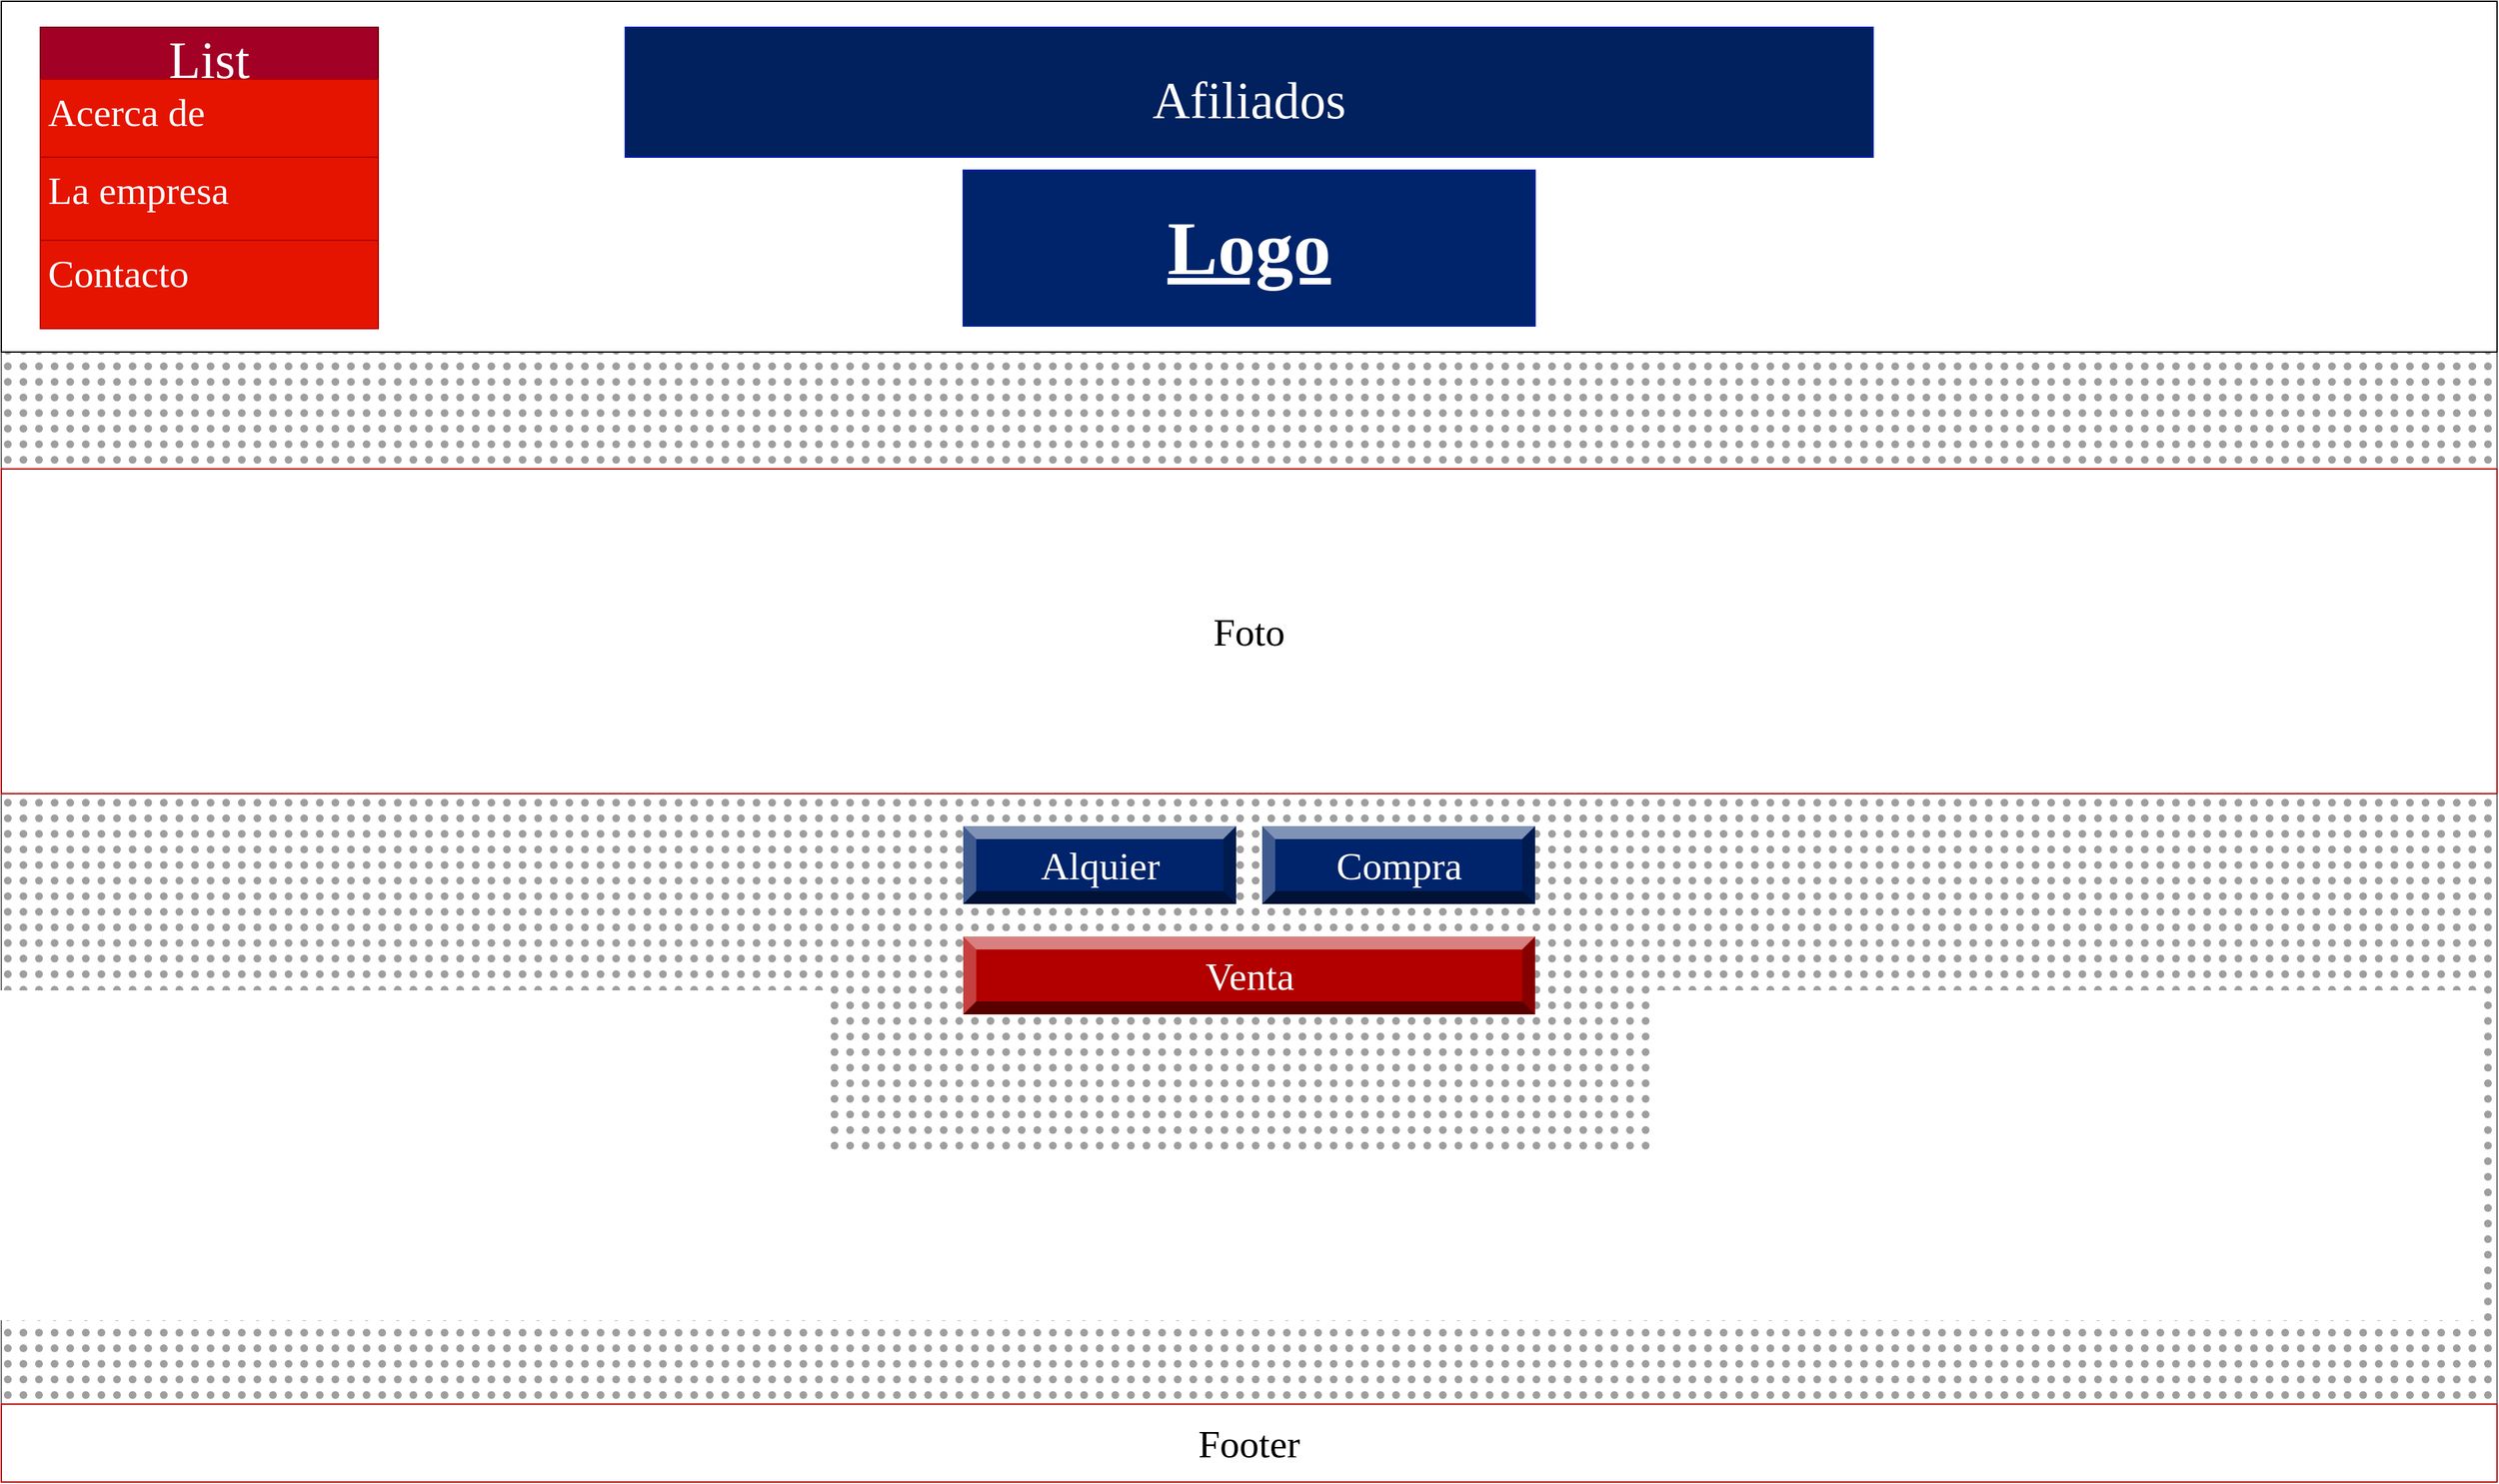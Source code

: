<mxfile version="20.5.1" type="github">
  <diagram name="Page-1" id="c9db0220-8083-56f3-ca83-edcdcd058819">
    <mxGraphModel dx="4751" dy="1283" grid="1" gridSize="10" guides="1" tooltips="1" connect="1" arrows="1" fold="1" page="1" pageScale="1.5" pageWidth="1600" pageHeight="900" background="#ffffff" math="0" shadow="0">
      <root>
        <mxCell id="0" style=";html=1;" />
        <mxCell id="1" style=";html=1;" parent="0" />
        <mxCell id="Wis09WT77104H0kCQ0BY-11" value="" style="rounded=0;whiteSpace=wrap;html=1;shadow=0;glass=0;sketch=0;fillStyle=solid;strokeColor=default;fontFamily=Times New Roman;fontSize=30;fillColor=default;gradientColor=none;gradientDirection=north;" vertex="1" parent="1">
          <mxGeometry x="-600" y="310" width="1920" height="810" as="geometry" />
        </mxCell>
        <mxCell id="YWLWRJzPZtAssaZeO9F8-3" value="" style="rounded=0;whiteSpace=wrap;html=1;fillColor=#9E9E9E;strokeColor=#666666;gradientColor=none;gradientDirection=north;glass=0;shadow=0;sketch=0;fillStyle=dots;" parent="1" vertex="1">
          <mxGeometry x="-600" y="40" width="1920" height="1080" as="geometry" />
        </mxCell>
        <mxCell id="Wis09WT77104H0kCQ0BY-10" value="" style="rounded=0;whiteSpace=wrap;html=1;shadow=0;glass=0;sketch=0;fontFamily=Times New Roman;fontSize=30;gradientDirection=north;connectable=0;" vertex="1" parent="1">
          <mxGeometry x="-600" y="40" width="1920" height="270" as="geometry" />
        </mxCell>
        <mxCell id="Wis09WT77104H0kCQ0BY-1" value="&lt;h1 style=&quot;font-size: 58px;&quot; align=&quot;justify&quot;&gt;&lt;u&gt;&lt;font face=&quot;Times New Roman&quot;&gt;Logo&lt;/font&gt;&lt;br&gt;&lt;/u&gt;&lt;/h1&gt;" style="rounded=0;whiteSpace=wrap;html=1;fillColor=#00246B;fontColor=#ffffff;strokeColor=#001DBC;gradientColor=none;" vertex="1" parent="1">
          <mxGeometry x="140" y="170" width="440" height="120" as="geometry" />
        </mxCell>
        <mxCell id="Wis09WT77104H0kCQ0BY-2" value="&lt;font style=&quot;font-size: 40px;&quot;&gt;Afiliados&lt;/font&gt;" style="rounded=0;whiteSpace=wrap;html=1;fontFamily=Times New Roman;fontSize=58;fillColor=#00205E;fontColor=#ffffff;strokeColor=#001DBC;gradientColor=none;" vertex="1" parent="1">
          <mxGeometry x="-120" y="60" width="960" height="100" as="geometry" />
        </mxCell>
        <mxCell id="Wis09WT77104H0kCQ0BY-3" value="List" style="swimlane;fontStyle=0;childLayout=stackLayout;horizontal=1;startSize=40;fillColor=#a20025;horizontalStack=0;resizeParent=1;resizeParentMax=0;resizeLast=0;collapsible=1;marginBottom=0;fontFamily=Times New Roman;fontSize=40;strokeColor=#6F0000;fontColor=#ffffff;" vertex="1" parent="1">
          <mxGeometry x="-570" y="60" width="260" height="232" as="geometry" />
        </mxCell>
        <mxCell id="Wis09WT77104H0kCQ0BY-4" value="Acerca de" style="text;strokeColor=#B20000;fillColor=#e51400;align=left;verticalAlign=top;spacingLeft=4;spacingRight=4;overflow=hidden;rotatable=0;points=[[0,0.5],[1,0.5]];portConstraint=eastwest;fontFamily=Times New Roman;fontSize=30;fontColor=#ffffff;" vertex="1" parent="Wis09WT77104H0kCQ0BY-3">
          <mxGeometry y="40" width="260" height="60" as="geometry" />
        </mxCell>
        <mxCell id="Wis09WT77104H0kCQ0BY-5" value="La empresa" style="text;strokeColor=#B20000;fillColor=#e51400;align=left;verticalAlign=top;spacingLeft=4;spacingRight=4;overflow=hidden;rotatable=0;points=[[0,0.5],[1,0.5]];portConstraint=eastwest;fontFamily=Times New Roman;fontSize=30;fontColor=#ffffff;gradientColor=none;shadow=0;" vertex="1" parent="Wis09WT77104H0kCQ0BY-3">
          <mxGeometry y="100" width="260" height="64" as="geometry" />
        </mxCell>
        <mxCell id="Wis09WT77104H0kCQ0BY-6" value="Contacto" style="text;strokeColor=#B20000;fillColor=#e51400;align=left;verticalAlign=top;spacingLeft=4;spacingRight=4;overflow=hidden;rotatable=0;points=[[0,0.5],[1,0.5]];portConstraint=eastwest;fontFamily=Times New Roman;fontSize=30;fontColor=#ffffff;gradientColor=none;" vertex="1" parent="Wis09WT77104H0kCQ0BY-3">
          <mxGeometry y="164" width="260" height="68" as="geometry" />
        </mxCell>
        <mxCell id="Wis09WT77104H0kCQ0BY-12" value="Alquier" style="labelPosition=center;verticalLabelPosition=middle;align=center;html=1;shape=mxgraph.basic.shaded_button;dx=10;fillColor=#00246B;strokeColor=#6F0000;rounded=0;shadow=0;glass=0;sketch=0;fillStyle=solid;fontFamily=Times New Roman;fontSize=30;fontColor=#ffffff;" vertex="1" parent="1">
          <mxGeometry x="140" y="675" width="210" height="60" as="geometry" />
        </mxCell>
        <mxCell id="Wis09WT77104H0kCQ0BY-13" value="Compra" style="labelPosition=center;verticalLabelPosition=middle;align=center;html=1;shape=mxgraph.basic.shaded_button;dx=10;fillColor=#00246B;strokeColor=#6F0000;rounded=0;shadow=0;glass=0;sketch=0;fillStyle=solid;fontFamily=Times New Roman;fontSize=30;fontColor=#ffffff;" vertex="1" parent="1">
          <mxGeometry x="370" y="675" width="210" height="60" as="geometry" />
        </mxCell>
        <mxCell id="Wis09WT77104H0kCQ0BY-14" value="Venta" style="labelPosition=center;verticalLabelPosition=middle;align=center;html=1;shape=mxgraph.basic.shaded_button;dx=10;fillColor=#B20000;strokeColor=#6F0000;rounded=0;shadow=0;glass=0;sketch=0;fillStyle=solid;fontFamily=Times New Roman;fontSize=30;fontColor=#ffffff;" vertex="1" parent="1">
          <mxGeometry x="140" y="760" width="440" height="60" as="geometry" />
        </mxCell>
        <mxCell id="Wis09WT77104H0kCQ0BY-18" value="Foto" style="rounded=0;whiteSpace=wrap;html=1;shadow=0;glass=0;sketch=0;fillStyle=auto;strokeColor=#B20000;fontFamily=Times New Roman;fontSize=30;fillColor=default;gradientColor=none;gradientDirection=south;" vertex="1" parent="1">
          <mxGeometry x="-600" y="400" width="1920" height="250" as="geometry" />
        </mxCell>
        <mxCell id="Wis09WT77104H0kCQ0BY-19" value="&lt;div&gt;Footer&lt;/div&gt;" style="rounded=0;whiteSpace=wrap;html=1;shadow=0;glass=0;sketch=0;fillStyle=auto;strokeColor=#B20000;fontFamily=Times New Roman;fontSize=30;fillColor=default;gradientColor=none;gradientDirection=south;" vertex="1" parent="1">
          <mxGeometry x="-600" y="1120" width="1920" height="60" as="geometry" />
        </mxCell>
      </root>
    </mxGraphModel>
  </diagram>
</mxfile>
